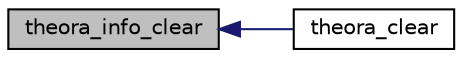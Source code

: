 digraph "theora_info_clear"
{
  edge [fontname="Helvetica",fontsize="10",labelfontname="Helvetica",labelfontsize="10"];
  node [fontname="Helvetica",fontsize="10",shape=record];
  rankdir="LR";
  Node1 [label="theora_info_clear",height=0.2,width=0.4,color="black", fillcolor="grey75", style="filled", fontcolor="black"];
  Node1 -> Node2 [dir="back",color="midnightblue",fontsize="10",style="solid",fontname="Helvetica"];
  Node2 [label="theora_clear",height=0.2,width=0.4,color="black", fillcolor="white", style="filled",URL="$group__oldfuncs.html#gab252d5d81b925136dda72e8f1c09c5eb"];
}
